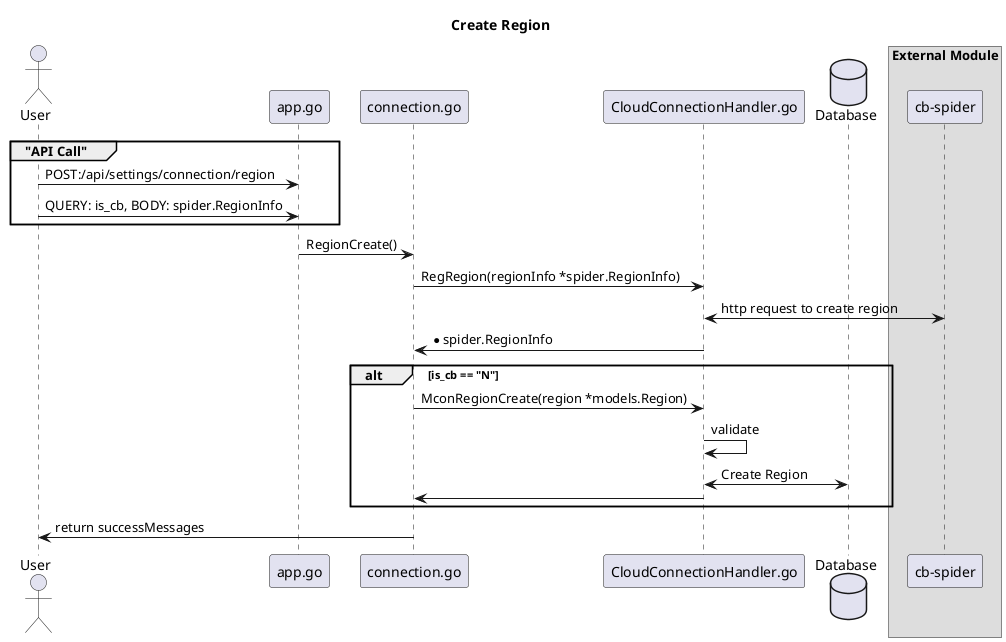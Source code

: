 @startuml

title "Create Region"

actor User as user

participant "app.go" as app
participant "connection.go" as route
participant "CloudConnectionHandler.go" as handler
database Database as DB

box "External Module"
participant "cb-spider" as spider
end box

group "API Call"
    user    -> app : POST:/api/settings/connection/region
    user    -> app : QUERY: is_cb, BODY: spider.RegionInfo
end

app     -> route: RegionCreate()
route     -> handler: RegRegion(regionInfo *spider.RegionInfo)
handler <-> spider: http request to create region
route <- handler: *spider.RegionInfo

alt is_cb == "N"
    route     -> handler: MconRegionCreate(region *models.Region)
    handler -> handler: validate
    handler <-> DB: Create Region
    route <- handler: 
end

user <- route : return successMessages
@enduml
